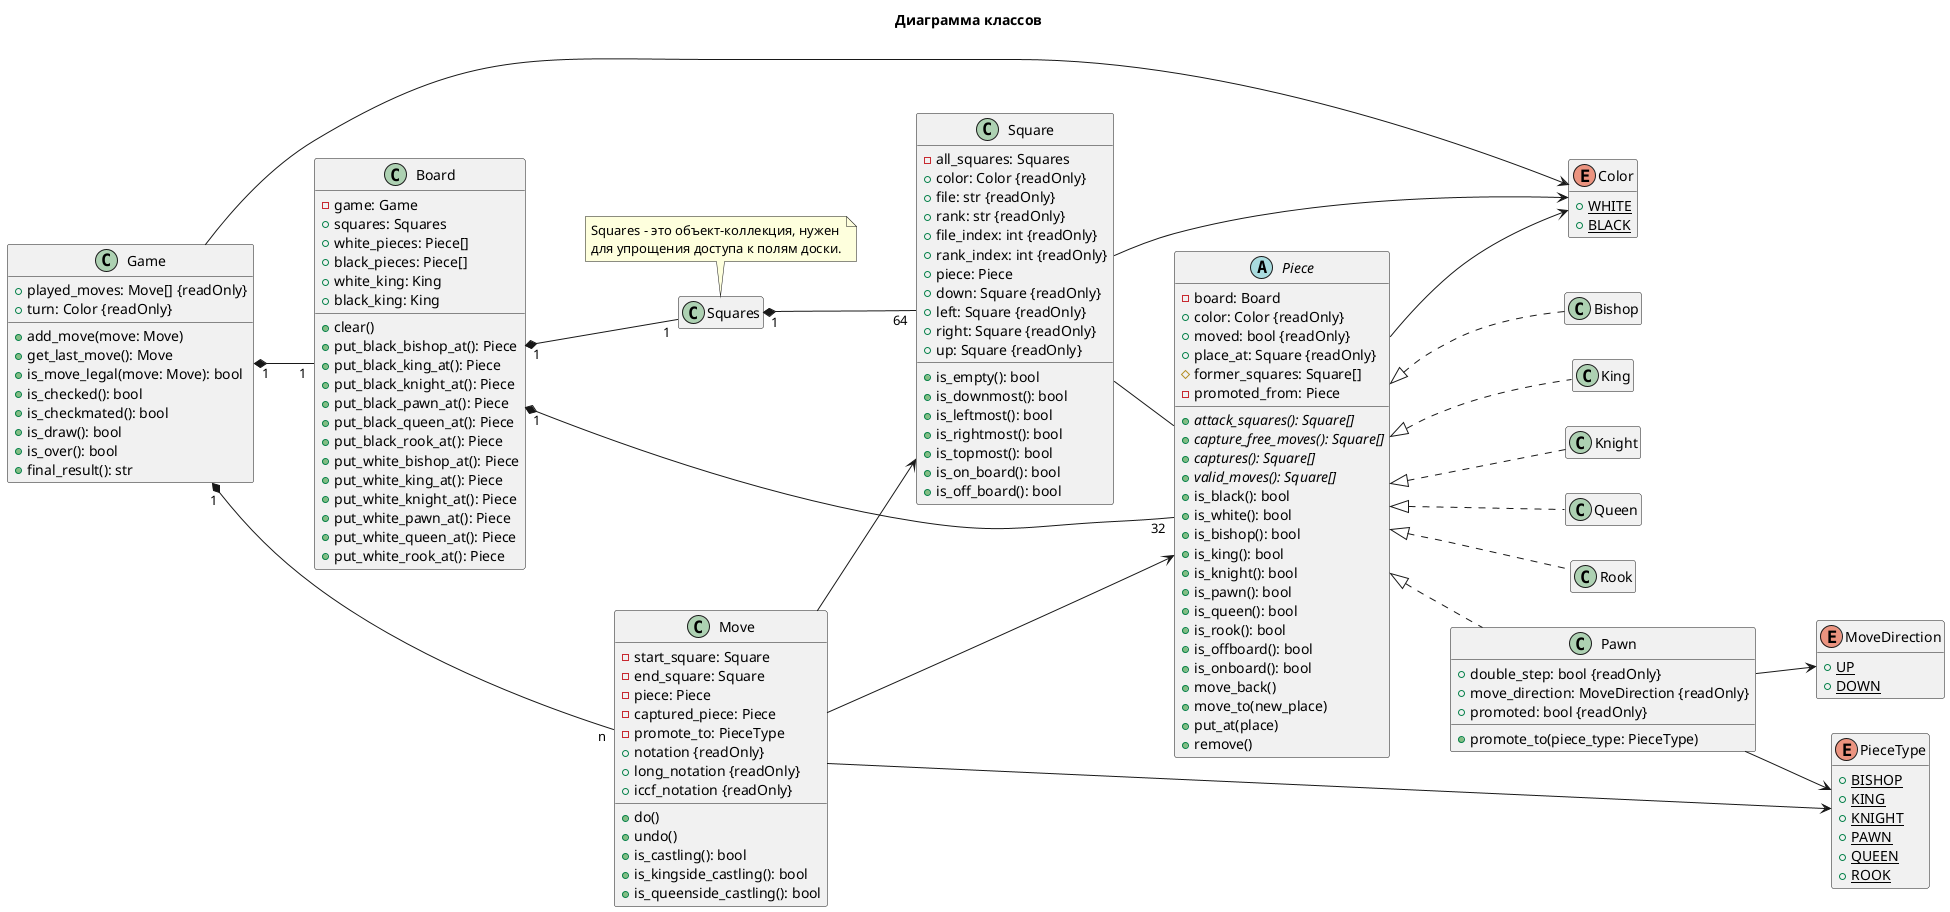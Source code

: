 @startuml
left to right direction
hide empty members
title Диаграмма классов

class Board {
  -game: Game
  +squares: Squares
  +white_pieces: Piece[]
  +black_pieces: Piece[]
  +white_king: King
  +black_king: King
  +clear()
  +put_black_bishop_at(): Piece
  +put_black_king_at(): Piece
  +put_black_knight_at(): Piece
  +put_black_pawn_at(): Piece
  +put_black_queen_at(): Piece
  +put_black_rook_at(): Piece
  +put_white_bishop_at(): Piece
  +put_white_king_at(): Piece
  +put_white_knight_at(): Piece
  +put_white_pawn_at(): Piece
  +put_white_queen_at(): Piece
  +put_white_rook_at(): Piece
}
Board "1" *-- "32" Piece
Board "1" *-- "1" Squares
Squares "1" *-- "64" Square
note top of Squares
  Squares - это объект-коллекция, нужен
  для упрощения доступа к полям доски.
end note

enum Color {
  {static} + WHITE
  {static} + BLACK
}

class Game {
  +played_moves: Move[] {readOnly}
  +turn: Color {readOnly}
  +add_move(move: Move)
  +get_last_move(): Move
  +is_move_legal(move: Move): bool
  +is_checked(): bool
  +is_checkmated(): bool
  +is_draw(): bool
  +is_over(): bool
  +final_result(): str
}
Game --> Color
Game "1" *-- "1" Board
Game "1" *-- "n" Move

class Move {
  -start_square: Square
  -end_square: Square
  -piece: Piece
  -captured_piece: Piece
  -promote_to: PieceType
  +notation {readOnly}
  +long_notation {readOnly}
  +iccf_notation {readOnly}
  +do()
  +undo()
  +is_castling(): bool
  +is_kingside_castling(): bool
  +is_queenside_castling(): bool
}
Move --> Piece
Move --> PieceType
Move --> Square

enum MoveDirection {
  {static} + UP
  {static} + DOWN
}

class Pawn {
  +double_step: bool {readOnly}
  +move_direction: MoveDirection {readOnly}
  +promoted: bool {readOnly}
  +promote_to(piece_type: PieceType)
}
Pawn --> MoveDirection
Pawn --> PieceType

abstract class Piece {
  -board: Board
  +color: Color {readOnly}
  +moved: bool {readOnly}
  +place_at: Square {readOnly}
  #former_squares: Square[]
  -promoted_from: Piece
  {abstract} +attack_squares(): Square[]
  {abstract} +capture_free_moves(): Square[]
  {abstract} +captures(): Square[]
  {abstract} +valid_moves(): Square[]
  +is_black(): bool
  +is_white(): bool
  +is_bishop(): bool
  +is_king(): bool
  +is_knight(): bool
  +is_pawn(): bool
  +is_queen(): bool
  +is_rook(): bool
  +is_offboard(): bool
  +is_onboard(): bool
  +move_back()
  +move_to(new_place)
  +put_at(place)
  +remove()
}
Piece --> Color
Piece <|.. Bishop
Piece <|.. King
Piece <|.. Knight
Piece <|.. Queen
Piece <|.. Rook
Piece <|.. Pawn

enum PieceType {
  {static} +BISHOP
  {static} +KING
  {static} +KNIGHT
  {static} +PAWN
  {static} +QUEEN
  {static} +ROOK
}

class Square {
  -all_squares: Squares
  +color: Color {readOnly}
  +file: str {readOnly}
  +rank: str {readOnly}
  +file_index: int {readOnly}
  +rank_index: int {readOnly}
  +piece: Piece
  +down: Square {readOnly}
  +left: Square {readOnly}
  +right: Square {readOnly}
  +up: Square {readOnly}
  +is_empty(): bool
  +is_downmost(): bool
  +is_leftmost(): bool
  +is_rightmost(): bool
  +is_topmost(): bool
  +is_on_board(): bool
  +is_off_board(): bool
}
Square --> Color
Square -- Piece
@enduml
